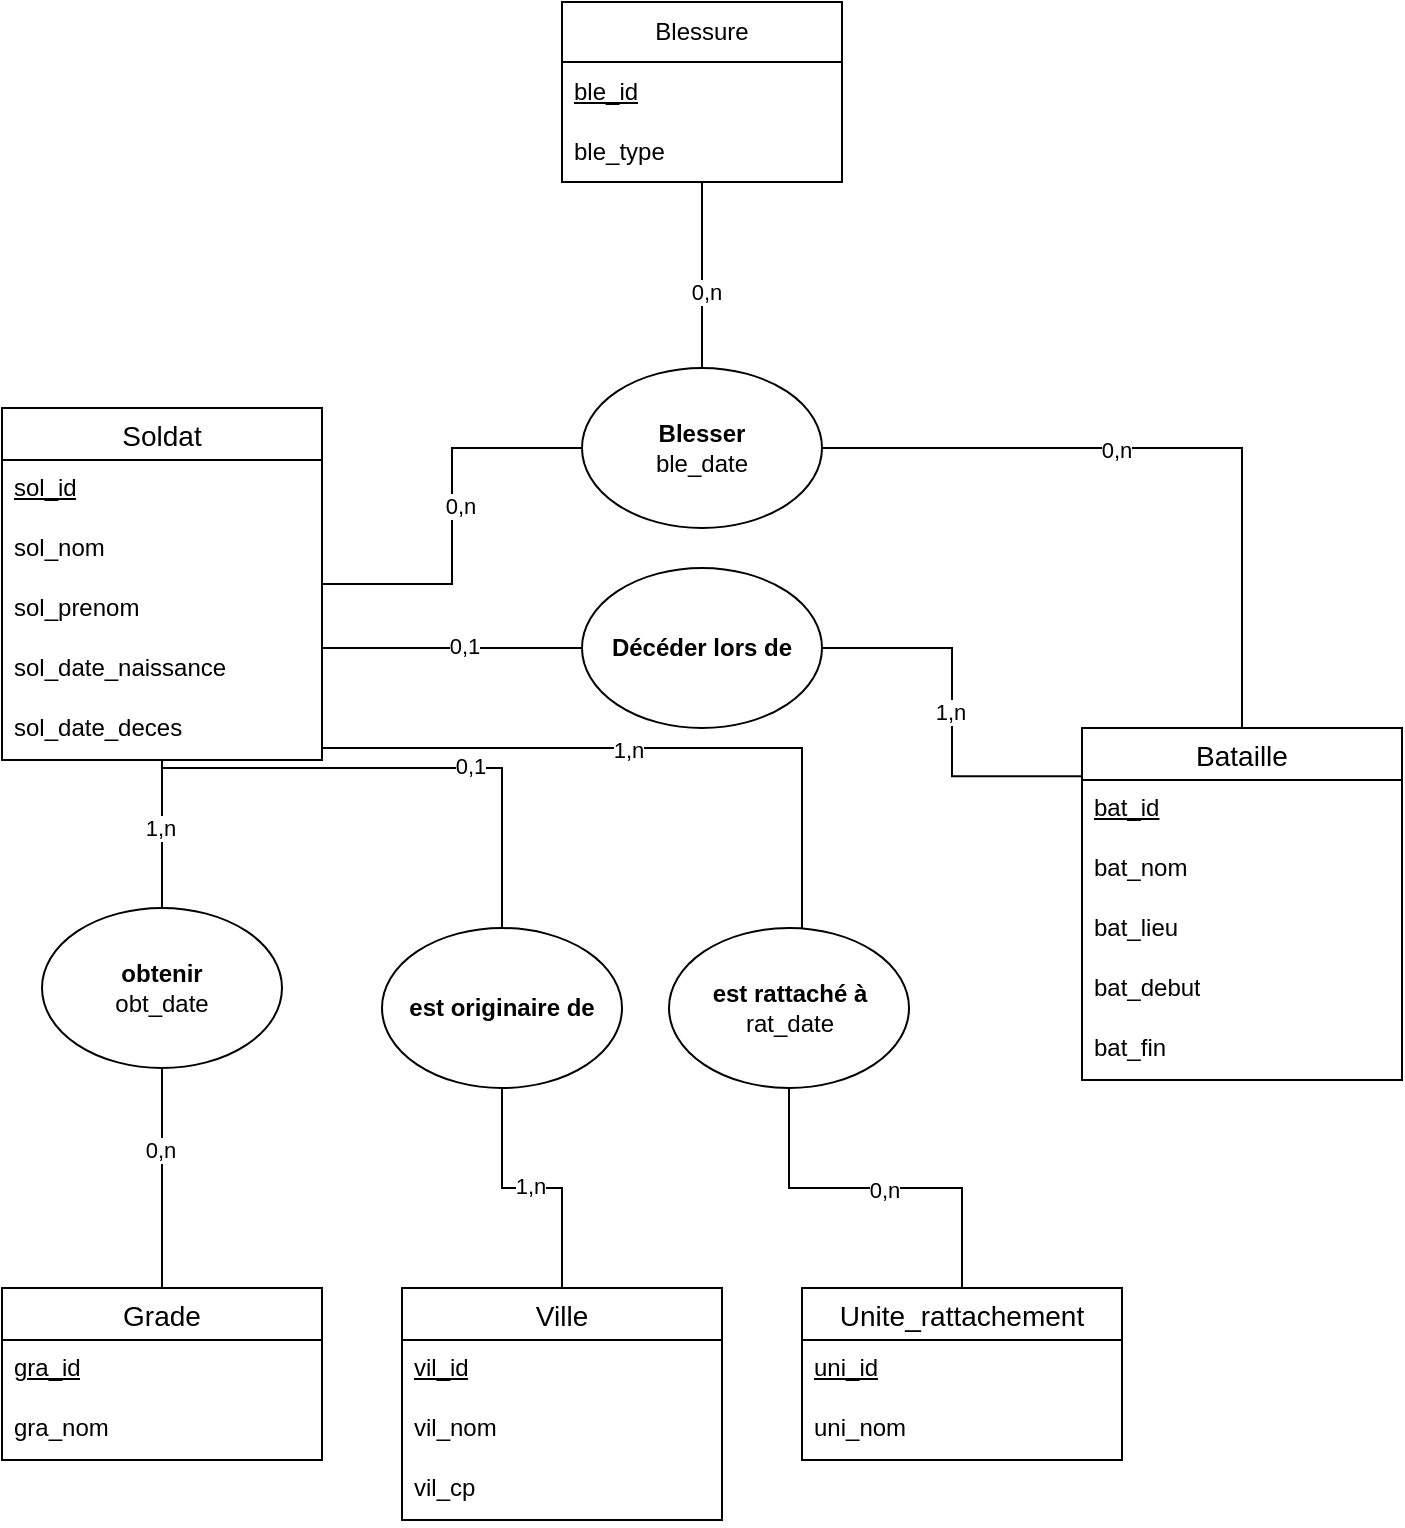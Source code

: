 <mxfile version="26.2.14">
  <diagram name="Page-1" id="186pkFL4CmVE_UwIFC07">
    <mxGraphModel dx="713" dy="1928" grid="1" gridSize="10" guides="1" tooltips="1" connect="1" arrows="1" fold="1" page="1" pageScale="1" pageWidth="827" pageHeight="1169" math="0" shadow="0">
      <root>
        <mxCell id="0" />
        <mxCell id="1" parent="0" />
        <mxCell id="O5UgsvlEtAjROx63nmzW-35" style="edgeStyle=orthogonalEdgeStyle;rounded=0;orthogonalLoop=1;jettySize=auto;html=1;entryX=0.5;entryY=0;entryDx=0;entryDy=0;endArrow=none;startFill=0;" edge="1" parent="1" source="O5UgsvlEtAjROx63nmzW-6" target="O5UgsvlEtAjROx63nmzW-34">
          <mxGeometry relative="1" as="geometry" />
        </mxCell>
        <mxCell id="O5UgsvlEtAjROx63nmzW-50" value="1,n" style="edgeLabel;html=1;align=center;verticalAlign=middle;resizable=0;points=[];" vertex="1" connectable="0" parent="O5UgsvlEtAjROx63nmzW-35">
          <mxGeometry x="-0.081" y="-1" relative="1" as="geometry">
            <mxPoint as="offset" />
          </mxGeometry>
        </mxCell>
        <mxCell id="O5UgsvlEtAjROx63nmzW-43" style="edgeStyle=orthogonalEdgeStyle;rounded=0;orthogonalLoop=1;jettySize=auto;html=1;endArrow=none;startFill=0;" edge="1" parent="1" source="O5UgsvlEtAjROx63nmzW-6" target="O5UgsvlEtAjROx63nmzW-42">
          <mxGeometry relative="1" as="geometry">
            <Array as="points">
              <mxPoint x="480" y="-626" />
            </Array>
          </mxGeometry>
        </mxCell>
        <mxCell id="O5UgsvlEtAjROx63nmzW-48" value="1,n" style="edgeLabel;html=1;align=center;verticalAlign=middle;resizable=0;points=[];" vertex="1" connectable="0" parent="O5UgsvlEtAjROx63nmzW-43">
          <mxGeometry x="-0.072" y="-1" relative="1" as="geometry">
            <mxPoint as="offset" />
          </mxGeometry>
        </mxCell>
        <mxCell id="O5UgsvlEtAjROx63nmzW-53" style="edgeStyle=orthogonalEdgeStyle;rounded=0;orthogonalLoop=1;jettySize=auto;html=1;endArrow=none;startFill=0;" edge="1" parent="1" source="O5UgsvlEtAjROx63nmzW-6" target="O5UgsvlEtAjROx63nmzW-45">
          <mxGeometry relative="1" as="geometry" />
        </mxCell>
        <mxCell id="O5UgsvlEtAjROx63nmzW-55" value="0,n" style="edgeLabel;html=1;align=center;verticalAlign=middle;resizable=0;points=[];" vertex="1" connectable="0" parent="O5UgsvlEtAjROx63nmzW-53">
          <mxGeometry x="0.052" y="-4" relative="1" as="geometry">
            <mxPoint as="offset" />
          </mxGeometry>
        </mxCell>
        <mxCell id="O5UgsvlEtAjROx63nmzW-58" style="edgeStyle=orthogonalEdgeStyle;rounded=0;orthogonalLoop=1;jettySize=auto;html=1;entryX=0.5;entryY=0;entryDx=0;entryDy=0;endArrow=none;startFill=0;" edge="1" parent="1" source="O5UgsvlEtAjROx63nmzW-6" target="O5UgsvlEtAjROx63nmzW-57">
          <mxGeometry relative="1" as="geometry">
            <Array as="points">
              <mxPoint x="330" y="-616" />
            </Array>
          </mxGeometry>
        </mxCell>
        <mxCell id="O5UgsvlEtAjROx63nmzW-60" value="0,1" style="edgeLabel;html=1;align=center;verticalAlign=middle;resizable=0;points=[];" vertex="1" connectable="0" parent="O5UgsvlEtAjROx63nmzW-58">
          <mxGeometry x="0.271" y="1" relative="1" as="geometry">
            <mxPoint x="-4" as="offset" />
          </mxGeometry>
        </mxCell>
        <mxCell id="O5UgsvlEtAjROx63nmzW-63" style="edgeStyle=orthogonalEdgeStyle;rounded=0;orthogonalLoop=1;jettySize=auto;html=1;entryX=0;entryY=0.5;entryDx=0;entryDy=0;endArrow=none;startFill=0;" edge="1" parent="1" source="O5UgsvlEtAjROx63nmzW-6" target="O5UgsvlEtAjROx63nmzW-30">
          <mxGeometry relative="1" as="geometry">
            <Array as="points">
              <mxPoint x="280" y="-676" />
              <mxPoint x="280" y="-676" />
            </Array>
          </mxGeometry>
        </mxCell>
        <mxCell id="O5UgsvlEtAjROx63nmzW-79" value="0,1" style="edgeLabel;html=1;align=center;verticalAlign=middle;resizable=0;points=[];" vertex="1" connectable="0" parent="O5UgsvlEtAjROx63nmzW-63">
          <mxGeometry x="0.092" y="1" relative="1" as="geometry">
            <mxPoint as="offset" />
          </mxGeometry>
        </mxCell>
        <mxCell id="O5UgsvlEtAjROx63nmzW-6" value="Soldat" style="swimlane;fontStyle=0;childLayout=stackLayout;horizontal=1;startSize=26;horizontalStack=0;resizeParent=1;resizeParentMax=0;resizeLast=0;collapsible=1;marginBottom=0;align=center;fontSize=14;" vertex="1" parent="1">
          <mxGeometry x="80" y="-796" width="160" height="176" as="geometry" />
        </mxCell>
        <mxCell id="O5UgsvlEtAjROx63nmzW-7" value="&lt;u&gt;sol_id&lt;/u&gt;" style="text;strokeColor=none;fillColor=none;spacingLeft=4;spacingRight=4;overflow=hidden;rotatable=0;points=[[0,0.5],[1,0.5]];portConstraint=eastwest;fontSize=12;whiteSpace=wrap;html=1;" vertex="1" parent="O5UgsvlEtAjROx63nmzW-6">
          <mxGeometry y="26" width="160" height="30" as="geometry" />
        </mxCell>
        <mxCell id="O5UgsvlEtAjROx63nmzW-8" value="sol_nom" style="text;strokeColor=none;fillColor=none;spacingLeft=4;spacingRight=4;overflow=hidden;rotatable=0;points=[[0,0.5],[1,0.5]];portConstraint=eastwest;fontSize=12;whiteSpace=wrap;html=1;" vertex="1" parent="O5UgsvlEtAjROx63nmzW-6">
          <mxGeometry y="56" width="160" height="30" as="geometry" />
        </mxCell>
        <mxCell id="O5UgsvlEtAjROx63nmzW-9" value="sol_prenom" style="text;strokeColor=none;fillColor=none;spacingLeft=4;spacingRight=4;overflow=hidden;rotatable=0;points=[[0,0.5],[1,0.5]];portConstraint=eastwest;fontSize=12;whiteSpace=wrap;html=1;" vertex="1" parent="O5UgsvlEtAjROx63nmzW-6">
          <mxGeometry y="86" width="160" height="30" as="geometry" />
        </mxCell>
        <mxCell id="O5UgsvlEtAjROx63nmzW-33" value="sol_date_naissance" style="text;strokeColor=none;fillColor=none;spacingLeft=4;spacingRight=4;overflow=hidden;rotatable=0;points=[[0,0.5],[1,0.5]];portConstraint=eastwest;fontSize=12;whiteSpace=wrap;html=1;" vertex="1" parent="O5UgsvlEtAjROx63nmzW-6">
          <mxGeometry y="116" width="160" height="30" as="geometry" />
        </mxCell>
        <mxCell id="O5UgsvlEtAjROx63nmzW-62" value="sol_date_deces" style="text;strokeColor=none;fillColor=none;spacingLeft=4;spacingRight=4;overflow=hidden;rotatable=0;points=[[0,0.5],[1,0.5]];portConstraint=eastwest;fontSize=12;whiteSpace=wrap;html=1;" vertex="1" parent="O5UgsvlEtAjROx63nmzW-6">
          <mxGeometry y="146" width="160" height="30" as="geometry" />
        </mxCell>
        <mxCell id="O5UgsvlEtAjROx63nmzW-10" value="Bataille" style="swimlane;fontStyle=0;childLayout=stackLayout;horizontal=1;startSize=26;horizontalStack=0;resizeParent=1;resizeParentMax=0;resizeLast=0;collapsible=1;marginBottom=0;align=center;fontSize=14;" vertex="1" parent="1">
          <mxGeometry x="620" y="-636" width="160" height="176" as="geometry" />
        </mxCell>
        <mxCell id="O5UgsvlEtAjROx63nmzW-80" value="&lt;u&gt;bat_id&lt;/u&gt;" style="text;strokeColor=none;fillColor=none;spacingLeft=4;spacingRight=4;overflow=hidden;rotatable=0;points=[[0,0.5],[1,0.5]];portConstraint=eastwest;fontSize=12;whiteSpace=wrap;html=1;" vertex="1" parent="O5UgsvlEtAjROx63nmzW-10">
          <mxGeometry y="26" width="160" height="30" as="geometry" />
        </mxCell>
        <mxCell id="O5UgsvlEtAjROx63nmzW-11" value="bat_nom" style="text;strokeColor=none;fillColor=none;spacingLeft=4;spacingRight=4;overflow=hidden;rotatable=0;points=[[0,0.5],[1,0.5]];portConstraint=eastwest;fontSize=12;whiteSpace=wrap;html=1;" vertex="1" parent="O5UgsvlEtAjROx63nmzW-10">
          <mxGeometry y="56" width="160" height="30" as="geometry" />
        </mxCell>
        <mxCell id="O5UgsvlEtAjROx63nmzW-12" value="bat_lieu" style="text;strokeColor=none;fillColor=none;spacingLeft=4;spacingRight=4;overflow=hidden;rotatable=0;points=[[0,0.5],[1,0.5]];portConstraint=eastwest;fontSize=12;whiteSpace=wrap;html=1;" vertex="1" parent="O5UgsvlEtAjROx63nmzW-10">
          <mxGeometry y="86" width="160" height="30" as="geometry" />
        </mxCell>
        <mxCell id="O5UgsvlEtAjROx63nmzW-13" value="bat_debut" style="text;strokeColor=none;fillColor=none;spacingLeft=4;spacingRight=4;overflow=hidden;rotatable=0;points=[[0,0.5],[1,0.5]];portConstraint=eastwest;fontSize=12;whiteSpace=wrap;html=1;" vertex="1" parent="O5UgsvlEtAjROx63nmzW-10">
          <mxGeometry y="116" width="160" height="30" as="geometry" />
        </mxCell>
        <mxCell id="O5UgsvlEtAjROx63nmzW-19" value="bat_fin" style="text;strokeColor=none;fillColor=none;spacingLeft=4;spacingRight=4;overflow=hidden;rotatable=0;points=[[0,0.5],[1,0.5]];portConstraint=eastwest;fontSize=12;whiteSpace=wrap;html=1;" vertex="1" parent="O5UgsvlEtAjROx63nmzW-10">
          <mxGeometry y="146" width="160" height="30" as="geometry" />
        </mxCell>
        <mxCell id="O5UgsvlEtAjROx63nmzW-14" value="Ville" style="swimlane;fontStyle=0;childLayout=stackLayout;horizontal=1;startSize=26;horizontalStack=0;resizeParent=1;resizeParentMax=0;resizeLast=0;collapsible=1;marginBottom=0;align=center;fontSize=14;" vertex="1" parent="1">
          <mxGeometry x="280" y="-356" width="160" height="116" as="geometry" />
        </mxCell>
        <mxCell id="O5UgsvlEtAjROx63nmzW-15" value="&lt;u&gt;vil_id&lt;/u&gt;" style="text;strokeColor=none;fillColor=none;spacingLeft=4;spacingRight=4;overflow=hidden;rotatable=0;points=[[0,0.5],[1,0.5]];portConstraint=eastwest;fontSize=12;whiteSpace=wrap;html=1;" vertex="1" parent="O5UgsvlEtAjROx63nmzW-14">
          <mxGeometry y="26" width="160" height="30" as="geometry" />
        </mxCell>
        <mxCell id="O5UgsvlEtAjROx63nmzW-16" value="vil_nom" style="text;strokeColor=none;fillColor=none;spacingLeft=4;spacingRight=4;overflow=hidden;rotatable=0;points=[[0,0.5],[1,0.5]];portConstraint=eastwest;fontSize=12;whiteSpace=wrap;html=1;" vertex="1" parent="O5UgsvlEtAjROx63nmzW-14">
          <mxGeometry y="56" width="160" height="30" as="geometry" />
        </mxCell>
        <mxCell id="O5UgsvlEtAjROx63nmzW-17" value="vil_cp" style="text;strokeColor=none;fillColor=none;spacingLeft=4;spacingRight=4;overflow=hidden;rotatable=0;points=[[0,0.5],[1,0.5]];portConstraint=eastwest;fontSize=12;whiteSpace=wrap;html=1;" vertex="1" parent="O5UgsvlEtAjROx63nmzW-14">
          <mxGeometry y="86" width="160" height="30" as="geometry" />
        </mxCell>
        <mxCell id="O5UgsvlEtAjROx63nmzW-22" value="Grade" style="swimlane;fontStyle=0;childLayout=stackLayout;horizontal=1;startSize=26;horizontalStack=0;resizeParent=1;resizeParentMax=0;resizeLast=0;collapsible=1;marginBottom=0;align=center;fontSize=14;" vertex="1" parent="1">
          <mxGeometry x="80" y="-356" width="160" height="86" as="geometry" />
        </mxCell>
        <mxCell id="O5UgsvlEtAjROx63nmzW-23" value="&lt;u&gt;gra_id&lt;/u&gt;" style="text;strokeColor=none;fillColor=none;spacingLeft=4;spacingRight=4;overflow=hidden;rotatable=0;points=[[0,0.5],[1,0.5]];portConstraint=eastwest;fontSize=12;whiteSpace=wrap;html=1;" vertex="1" parent="O5UgsvlEtAjROx63nmzW-22">
          <mxGeometry y="26" width="160" height="30" as="geometry" />
        </mxCell>
        <mxCell id="O5UgsvlEtAjROx63nmzW-24" value="gra_nom" style="text;strokeColor=none;fillColor=none;spacingLeft=4;spacingRight=4;overflow=hidden;rotatable=0;points=[[0,0.5],[1,0.5]];portConstraint=eastwest;fontSize=12;whiteSpace=wrap;html=1;" vertex="1" parent="O5UgsvlEtAjROx63nmzW-22">
          <mxGeometry y="56" width="160" height="30" as="geometry" />
        </mxCell>
        <mxCell id="O5UgsvlEtAjROx63nmzW-26" value="Unite_rattachement" style="swimlane;fontStyle=0;childLayout=stackLayout;horizontal=1;startSize=26;horizontalStack=0;resizeParent=1;resizeParentMax=0;resizeLast=0;collapsible=1;marginBottom=0;align=center;fontSize=14;" vertex="1" parent="1">
          <mxGeometry x="480" y="-356" width="160" height="86" as="geometry" />
        </mxCell>
        <mxCell id="O5UgsvlEtAjROx63nmzW-27" value="&lt;u&gt;uni_id&lt;/u&gt;" style="text;strokeColor=none;fillColor=none;spacingLeft=4;spacingRight=4;overflow=hidden;rotatable=0;points=[[0,0.5],[1,0.5]];portConstraint=eastwest;fontSize=12;whiteSpace=wrap;html=1;" vertex="1" parent="O5UgsvlEtAjROx63nmzW-26">
          <mxGeometry y="26" width="160" height="30" as="geometry" />
        </mxCell>
        <mxCell id="O5UgsvlEtAjROx63nmzW-28" value="uni_nom" style="text;strokeColor=none;fillColor=none;spacingLeft=4;spacingRight=4;overflow=hidden;rotatable=0;points=[[0,0.5],[1,0.5]];portConstraint=eastwest;fontSize=12;whiteSpace=wrap;html=1;" vertex="1" parent="O5UgsvlEtAjROx63nmzW-26">
          <mxGeometry y="56" width="160" height="30" as="geometry" />
        </mxCell>
        <mxCell id="O5UgsvlEtAjROx63nmzW-30" value="&lt;b&gt;Décéder lors de&lt;/b&gt;" style="ellipse;whiteSpace=wrap;html=1;" vertex="1" parent="1">
          <mxGeometry x="370" y="-716" width="120" height="80" as="geometry" />
        </mxCell>
        <mxCell id="O5UgsvlEtAjROx63nmzW-32" style="edgeStyle=orthogonalEdgeStyle;rounded=0;orthogonalLoop=1;jettySize=auto;html=1;entryX=0;entryY=0.137;entryDx=0;entryDy=0;entryPerimeter=0;endArrow=none;startFill=0;" edge="1" parent="1" source="O5UgsvlEtAjROx63nmzW-30" target="O5UgsvlEtAjROx63nmzW-10">
          <mxGeometry relative="1" as="geometry" />
        </mxCell>
        <mxCell id="O5UgsvlEtAjROx63nmzW-47" value="1,n" style="edgeLabel;html=1;align=center;verticalAlign=middle;resizable=0;points=[];" vertex="1" connectable="0" parent="O5UgsvlEtAjROx63nmzW-32">
          <mxGeometry y="-1" relative="1" as="geometry">
            <mxPoint as="offset" />
          </mxGeometry>
        </mxCell>
        <mxCell id="O5UgsvlEtAjROx63nmzW-36" style="edgeStyle=orthogonalEdgeStyle;rounded=0;orthogonalLoop=1;jettySize=auto;html=1;entryX=0.5;entryY=0;entryDx=0;entryDy=0;endArrow=none;startFill=0;" edge="1" parent="1" source="O5UgsvlEtAjROx63nmzW-34" target="O5UgsvlEtAjROx63nmzW-22">
          <mxGeometry relative="1" as="geometry" />
        </mxCell>
        <mxCell id="O5UgsvlEtAjROx63nmzW-51" value="0,n" style="edgeLabel;html=1;align=center;verticalAlign=middle;resizable=0;points=[];" vertex="1" connectable="0" parent="O5UgsvlEtAjROx63nmzW-36">
          <mxGeometry x="-0.267" y="-1" relative="1" as="geometry">
            <mxPoint as="offset" />
          </mxGeometry>
        </mxCell>
        <mxCell id="O5UgsvlEtAjROx63nmzW-34" value="&lt;b&gt;obtenir&lt;/b&gt;&lt;div&gt;obt_date&lt;/div&gt;" style="ellipse;whiteSpace=wrap;html=1;" vertex="1" parent="1">
          <mxGeometry x="100" y="-546" width="120" height="80" as="geometry" />
        </mxCell>
        <mxCell id="O5UgsvlEtAjROx63nmzW-44" style="edgeStyle=orthogonalEdgeStyle;rounded=0;orthogonalLoop=1;jettySize=auto;html=1;entryX=0.5;entryY=0;entryDx=0;entryDy=0;endArrow=none;startFill=0;" edge="1" parent="1" source="O5UgsvlEtAjROx63nmzW-42" target="O5UgsvlEtAjROx63nmzW-26">
          <mxGeometry relative="1" as="geometry" />
        </mxCell>
        <mxCell id="O5UgsvlEtAjROx63nmzW-49" value="0,n" style="edgeLabel;html=1;align=center;verticalAlign=middle;resizable=0;points=[];" vertex="1" connectable="0" parent="O5UgsvlEtAjROx63nmzW-44">
          <mxGeometry x="0.046" y="-1" relative="1" as="geometry">
            <mxPoint as="offset" />
          </mxGeometry>
        </mxCell>
        <mxCell id="O5UgsvlEtAjROx63nmzW-42" value="&lt;b&gt;est rattaché à&lt;/b&gt;&lt;div&gt;rat_date&lt;/div&gt;" style="ellipse;whiteSpace=wrap;html=1;" vertex="1" parent="1">
          <mxGeometry x="413.5" y="-536" width="120" height="80" as="geometry" />
        </mxCell>
        <mxCell id="O5UgsvlEtAjROx63nmzW-54" style="edgeStyle=orthogonalEdgeStyle;rounded=0;orthogonalLoop=1;jettySize=auto;html=1;entryX=0.5;entryY=0;entryDx=0;entryDy=0;endArrow=none;startFill=0;" edge="1" parent="1" source="O5UgsvlEtAjROx63nmzW-45" target="O5UgsvlEtAjROx63nmzW-10">
          <mxGeometry relative="1" as="geometry" />
        </mxCell>
        <mxCell id="O5UgsvlEtAjROx63nmzW-56" value="0,n" style="edgeLabel;html=1;align=center;verticalAlign=middle;resizable=0;points=[];" vertex="1" connectable="0" parent="O5UgsvlEtAjROx63nmzW-54">
          <mxGeometry x="-0.161" y="-1" relative="1" as="geometry">
            <mxPoint as="offset" />
          </mxGeometry>
        </mxCell>
        <mxCell id="O5UgsvlEtAjROx63nmzW-45" value="&lt;b&gt;Blesser&lt;/b&gt;&lt;div&gt;&lt;span style=&quot;background-color: transparent; color: light-dark(rgb(0, 0, 0), rgb(255, 255, 255));&quot;&gt;ble_date&lt;/span&gt;&lt;/div&gt;" style="ellipse;whiteSpace=wrap;html=1;" vertex="1" parent="1">
          <mxGeometry x="370" y="-816" width="120" height="80" as="geometry" />
        </mxCell>
        <mxCell id="O5UgsvlEtAjROx63nmzW-59" style="edgeStyle=orthogonalEdgeStyle;rounded=0;orthogonalLoop=1;jettySize=auto;html=1;entryX=0.5;entryY=0;entryDx=0;entryDy=0;endArrow=none;startFill=0;" edge="1" parent="1" source="O5UgsvlEtAjROx63nmzW-57" target="O5UgsvlEtAjROx63nmzW-14">
          <mxGeometry relative="1" as="geometry" />
        </mxCell>
        <mxCell id="O5UgsvlEtAjROx63nmzW-61" value="1,n" style="edgeLabel;html=1;align=center;verticalAlign=middle;resizable=0;points=[];" vertex="1" connectable="0" parent="O5UgsvlEtAjROx63nmzW-59">
          <mxGeometry x="-0.015" y="1" relative="1" as="geometry">
            <mxPoint as="offset" />
          </mxGeometry>
        </mxCell>
        <mxCell id="O5UgsvlEtAjROx63nmzW-57" value="&lt;b&gt;est originaire de&lt;/b&gt;" style="ellipse;whiteSpace=wrap;html=1;" vertex="1" parent="1">
          <mxGeometry x="270" y="-536" width="120" height="80" as="geometry" />
        </mxCell>
        <mxCell id="O5UgsvlEtAjROx63nmzW-77" style="edgeStyle=orthogonalEdgeStyle;rounded=0;orthogonalLoop=1;jettySize=auto;html=1;entryX=0.5;entryY=0;entryDx=0;entryDy=0;endArrow=none;startFill=0;" edge="1" parent="1" source="O5UgsvlEtAjROx63nmzW-64" target="O5UgsvlEtAjROx63nmzW-45">
          <mxGeometry relative="1" as="geometry" />
        </mxCell>
        <mxCell id="O5UgsvlEtAjROx63nmzW-78" value="0,n" style="edgeLabel;html=1;align=center;verticalAlign=middle;resizable=0;points=[];" vertex="1" connectable="0" parent="O5UgsvlEtAjROx63nmzW-77">
          <mxGeometry x="0.183" y="2" relative="1" as="geometry">
            <mxPoint as="offset" />
          </mxGeometry>
        </mxCell>
        <mxCell id="O5UgsvlEtAjROx63nmzW-64" value="Blessure" style="swimlane;fontStyle=0;childLayout=stackLayout;horizontal=1;startSize=30;horizontalStack=0;resizeParent=1;resizeParentMax=0;resizeLast=0;collapsible=1;marginBottom=0;whiteSpace=wrap;html=1;" vertex="1" parent="1">
          <mxGeometry x="360" y="-999" width="140" height="90" as="geometry" />
        </mxCell>
        <mxCell id="O5UgsvlEtAjROx63nmzW-65" value="&lt;u&gt;ble_id&lt;/u&gt;" style="text;strokeColor=none;fillColor=none;align=left;verticalAlign=middle;spacingLeft=4;spacingRight=4;overflow=hidden;points=[[0,0.5],[1,0.5]];portConstraint=eastwest;rotatable=0;whiteSpace=wrap;html=1;" vertex="1" parent="O5UgsvlEtAjROx63nmzW-64">
          <mxGeometry y="30" width="140" height="30" as="geometry" />
        </mxCell>
        <mxCell id="O5UgsvlEtAjROx63nmzW-66" value="ble_type" style="text;strokeColor=none;fillColor=none;align=left;verticalAlign=middle;spacingLeft=4;spacingRight=4;overflow=hidden;points=[[0,0.5],[1,0.5]];portConstraint=eastwest;rotatable=0;whiteSpace=wrap;html=1;" vertex="1" parent="O5UgsvlEtAjROx63nmzW-64">
          <mxGeometry y="60" width="140" height="30" as="geometry" />
        </mxCell>
      </root>
    </mxGraphModel>
  </diagram>
</mxfile>

